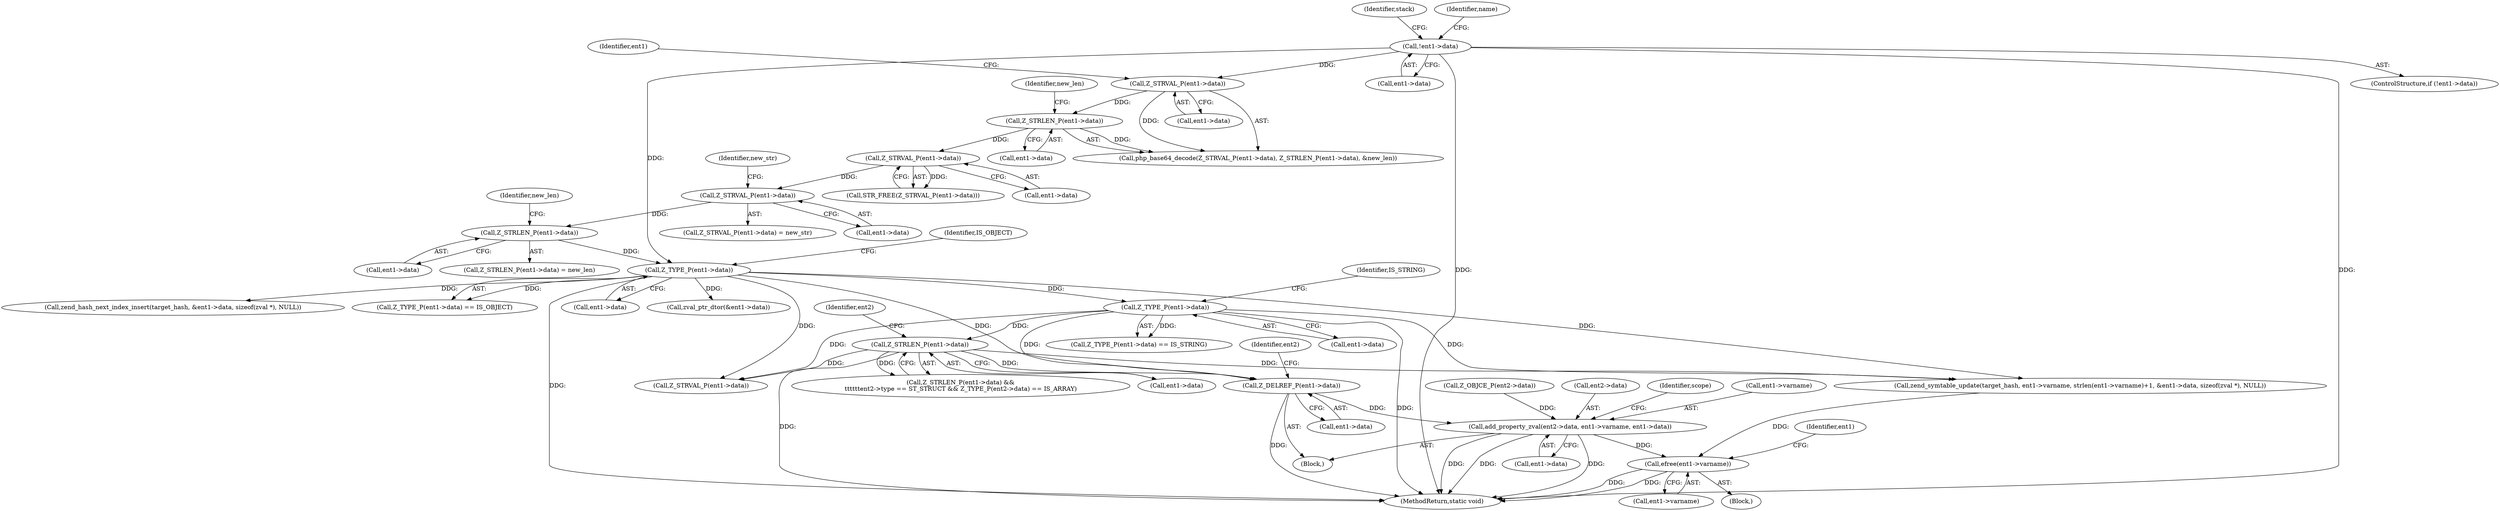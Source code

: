 digraph "1_php-src_698a691724c0a949295991e5df091ce16f899e02?w=1@pointer" {
"1000475" [label="(Call,Z_DELREF_P(ent1->data))"];
"1000356" [label="(Call,Z_TYPE_P(ent1->data))"];
"1000255" [label="(Call,Z_TYPE_P(ent1->data))"];
"1000186" [label="(Call,!ent1->data)"];
"1000248" [label="(Call,Z_STRLEN_P(ent1->data))"];
"1000242" [label="(Call,Z_STRVAL_P(ent1->data))"];
"1000237" [label="(Call,Z_STRVAL_P(ent1->data))"];
"1000230" [label="(Call,Z_STRLEN_P(ent1->data))"];
"1000226" [label="(Call,Z_STRVAL_P(ent1->data))"];
"1000362" [label="(Call,Z_STRLEN_P(ent1->data))"];
"1000479" [label="(Call,add_property_zval(ent2->data, ent1->varname, ent1->data))"];
"1000513" [label="(Call,efree(ent1->varname))"];
"1000187" [label="(Call,ent1->data)"];
"1000360" [label="(Identifier,IS_STRING)"];
"1000235" [label="(Identifier,new_len)"];
"1000480" [label="(Call,ent2->data)"];
"1000481" [label="(Identifier,ent2)"];
"1000248" [label="(Call,Z_STRLEN_P(ent1->data))"];
"1000514" [label="(Call,ent1->varname)"];
"1000259" [label="(Identifier,IS_OBJECT)"];
"1000242" [label="(Call,Z_STRVAL_P(ent1->data))"];
"1000249" [label="(Call,ent1->data)"];
"1000237" [label="(Call,Z_STRVAL_P(ent1->data))"];
"1000369" [label="(Identifier,ent2)"];
"1000246" [label="(Identifier,new_str)"];
"1000230" [label="(Call,Z_STRLEN_P(ent1->data))"];
"1000577" [label="(MethodReturn,static void)"];
"1000356" [label="(Call,Z_TYPE_P(ent1->data))"];
"1000241" [label="(Call,Z_STRVAL_P(ent1->data) = new_str)"];
"1000227" [label="(Call,ent1->data)"];
"1000232" [label="(Identifier,ent1)"];
"1000519" [label="(Call,zend_hash_next_index_insert(target_hash, &ent1->data, sizeof(zval *), NULL))"];
"1000475" [label="(Call,Z_DELREF_P(ent1->data))"];
"1000254" [label="(Call,Z_TYPE_P(ent1->data) == IS_OBJECT)"];
"1000243" [label="(Call,ent1->data)"];
"1000462" [label="(Block,)"];
"1000361" [label="(Call,Z_STRLEN_P(ent1->data) &&\n\t\t\t\t\t\tent2->type == ST_STRUCT && Z_TYPE_P(ent2->data) == IS_ARRAY)"];
"1000194" [label="(Identifier,stack)"];
"1000495" [label="(Call,zend_symtable_update(target_hash, ent1->varname, strlen(ent1->varname)+1, &ent1->data, sizeof(zval *), NULL))"];
"1000486" [label="(Call,ent1->data)"];
"1000256" [label="(Call,ent1->data)"];
"1000238" [label="(Call,ent1->data)"];
"1000491" [label="(Identifier,scope)"];
"1000255" [label="(Call,Z_TYPE_P(ent1->data))"];
"1000513" [label="(Call,efree(ent1->varname))"];
"1000236" [label="(Call,STR_FREE(Z_STRVAL_P(ent1->data)))"];
"1000479" [label="(Call,add_property_zval(ent2->data, ent1->varname, ent1->data))"];
"1000231" [label="(Call,ent1->data)"];
"1000215" [label="(Identifier,name)"];
"1000186" [label="(Call,!ent1->data)"];
"1000225" [label="(Call,php_base64_decode(Z_STRVAL_P(ent1->data), Z_STRLEN_P(ent1->data), &new_len))"];
"1000252" [label="(Identifier,new_len)"];
"1000357" [label="(Call,ent1->data)"];
"1000247" [label="(Call,Z_STRLEN_P(ent1->data) = new_len)"];
"1000355" [label="(Call,Z_TYPE_P(ent1->data) == IS_STRING)"];
"1000529" [label="(Identifier,ent1)"];
"1000185" [label="(ControlStructure,if (!ent1->data))"];
"1000226" [label="(Call,Z_STRVAL_P(ent1->data))"];
"1000476" [label="(Call,ent1->data)"];
"1000362" [label="(Call,Z_STRLEN_P(ent1->data))"];
"1000384" [label="(Call,Z_STRVAL_P(ent1->data))"];
"1000483" [label="(Call,ent1->varname)"];
"1000312" [label="(Call,zval_ptr_dtor(&ent1->data))"];
"1000363" [label="(Call,ent1->data)"];
"1000471" [label="(Call,Z_OBJCE_P(ent2->data))"];
"1000345" [label="(Block,)"];
"1000475" -> "1000462"  [label="AST: "];
"1000475" -> "1000476"  [label="CFG: "];
"1000476" -> "1000475"  [label="AST: "];
"1000481" -> "1000475"  [label="CFG: "];
"1000475" -> "1000577"  [label="DDG: "];
"1000356" -> "1000475"  [label="DDG: "];
"1000255" -> "1000475"  [label="DDG: "];
"1000362" -> "1000475"  [label="DDG: "];
"1000475" -> "1000479"  [label="DDG: "];
"1000356" -> "1000355"  [label="AST: "];
"1000356" -> "1000357"  [label="CFG: "];
"1000357" -> "1000356"  [label="AST: "];
"1000360" -> "1000356"  [label="CFG: "];
"1000356" -> "1000577"  [label="DDG: "];
"1000356" -> "1000355"  [label="DDG: "];
"1000255" -> "1000356"  [label="DDG: "];
"1000356" -> "1000362"  [label="DDG: "];
"1000356" -> "1000384"  [label="DDG: "];
"1000356" -> "1000495"  [label="DDG: "];
"1000255" -> "1000254"  [label="AST: "];
"1000255" -> "1000256"  [label="CFG: "];
"1000256" -> "1000255"  [label="AST: "];
"1000259" -> "1000255"  [label="CFG: "];
"1000255" -> "1000577"  [label="DDG: "];
"1000255" -> "1000254"  [label="DDG: "];
"1000186" -> "1000255"  [label="DDG: "];
"1000248" -> "1000255"  [label="DDG: "];
"1000255" -> "1000312"  [label="DDG: "];
"1000255" -> "1000384"  [label="DDG: "];
"1000255" -> "1000495"  [label="DDG: "];
"1000255" -> "1000519"  [label="DDG: "];
"1000186" -> "1000185"  [label="AST: "];
"1000186" -> "1000187"  [label="CFG: "];
"1000187" -> "1000186"  [label="AST: "];
"1000194" -> "1000186"  [label="CFG: "];
"1000215" -> "1000186"  [label="CFG: "];
"1000186" -> "1000577"  [label="DDG: "];
"1000186" -> "1000577"  [label="DDG: "];
"1000186" -> "1000226"  [label="DDG: "];
"1000248" -> "1000247"  [label="AST: "];
"1000248" -> "1000249"  [label="CFG: "];
"1000249" -> "1000248"  [label="AST: "];
"1000252" -> "1000248"  [label="CFG: "];
"1000242" -> "1000248"  [label="DDG: "];
"1000242" -> "1000241"  [label="AST: "];
"1000242" -> "1000243"  [label="CFG: "];
"1000243" -> "1000242"  [label="AST: "];
"1000246" -> "1000242"  [label="CFG: "];
"1000237" -> "1000242"  [label="DDG: "];
"1000237" -> "1000236"  [label="AST: "];
"1000237" -> "1000238"  [label="CFG: "];
"1000238" -> "1000237"  [label="AST: "];
"1000236" -> "1000237"  [label="CFG: "];
"1000237" -> "1000236"  [label="DDG: "];
"1000230" -> "1000237"  [label="DDG: "];
"1000230" -> "1000225"  [label="AST: "];
"1000230" -> "1000231"  [label="CFG: "];
"1000231" -> "1000230"  [label="AST: "];
"1000235" -> "1000230"  [label="CFG: "];
"1000230" -> "1000225"  [label="DDG: "];
"1000226" -> "1000230"  [label="DDG: "];
"1000226" -> "1000225"  [label="AST: "];
"1000226" -> "1000227"  [label="CFG: "];
"1000227" -> "1000226"  [label="AST: "];
"1000232" -> "1000226"  [label="CFG: "];
"1000226" -> "1000225"  [label="DDG: "];
"1000362" -> "1000361"  [label="AST: "];
"1000362" -> "1000363"  [label="CFG: "];
"1000363" -> "1000362"  [label="AST: "];
"1000369" -> "1000362"  [label="CFG: "];
"1000361" -> "1000362"  [label="CFG: "];
"1000362" -> "1000577"  [label="DDG: "];
"1000362" -> "1000361"  [label="DDG: "];
"1000362" -> "1000384"  [label="DDG: "];
"1000362" -> "1000495"  [label="DDG: "];
"1000479" -> "1000462"  [label="AST: "];
"1000479" -> "1000486"  [label="CFG: "];
"1000480" -> "1000479"  [label="AST: "];
"1000483" -> "1000479"  [label="AST: "];
"1000486" -> "1000479"  [label="AST: "];
"1000491" -> "1000479"  [label="CFG: "];
"1000479" -> "1000577"  [label="DDG: "];
"1000479" -> "1000577"  [label="DDG: "];
"1000479" -> "1000577"  [label="DDG: "];
"1000471" -> "1000479"  [label="DDG: "];
"1000479" -> "1000513"  [label="DDG: "];
"1000513" -> "1000345"  [label="AST: "];
"1000513" -> "1000514"  [label="CFG: "];
"1000514" -> "1000513"  [label="AST: "];
"1000529" -> "1000513"  [label="CFG: "];
"1000513" -> "1000577"  [label="DDG: "];
"1000513" -> "1000577"  [label="DDG: "];
"1000495" -> "1000513"  [label="DDG: "];
}
